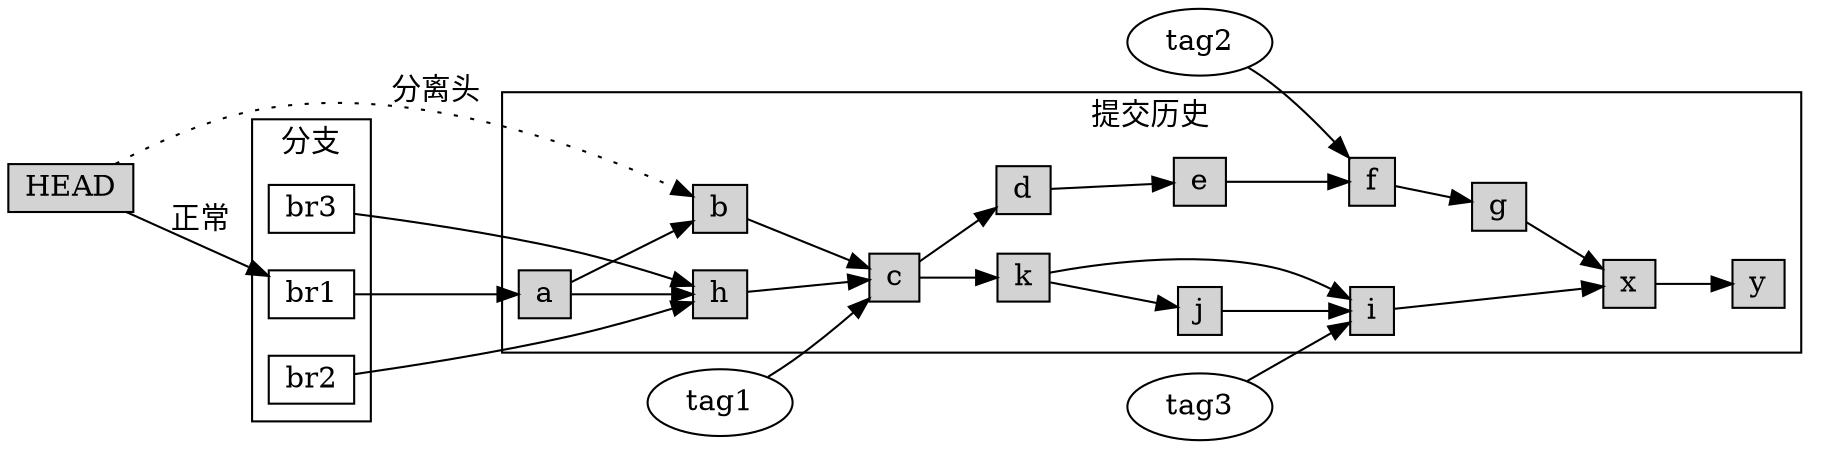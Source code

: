 digraph G {
    rankdir = LR;
    node[shape=box, height=.1, width=.1];

    subgraph cluster_commit {
        label = "提交历史";
        node[style=filled, shape=box, height=.1, width=.1];

        a -> b -> c -> d -> e -> f -> g -> x -> y;
        a -> h -> c -> k -> i -> x;
        k -> j -> i;
    }

    subgraph cluster_branch {
        label = "分支";
        node[shape=box]

        br1, br2, br3;
    }

    HEAD [style=filled];
    HEAD -> br1 [label="正常"];
    HEAD -> b [style=dotted, label="分离头"];

    br1 -> a;
    br2 -> h;
    br3 -> h;

    tag1,tag2,tag3[shape=ellipse];

    tag1 -> c;
    tag2 -> f;
    tag3 -> i;
}

